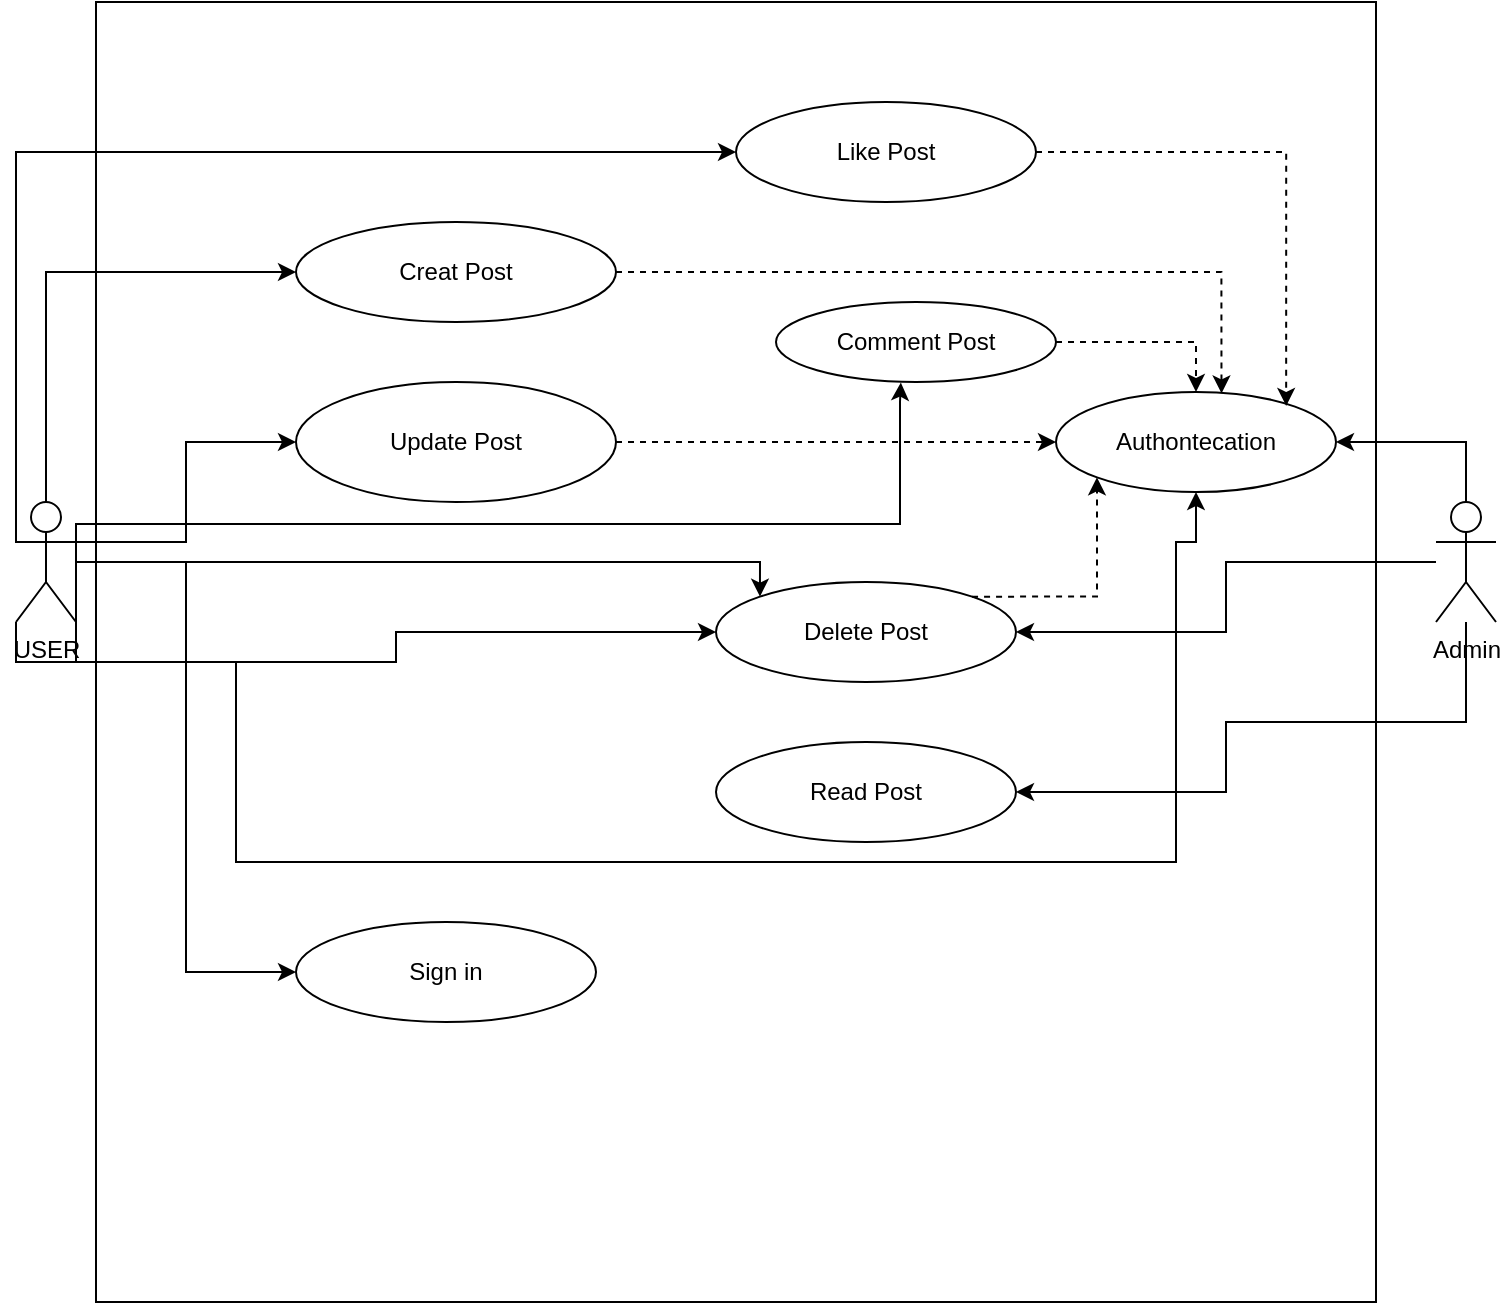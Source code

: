 <mxfile version="13.9.9" type="device"><diagram id="NhPDGzqXhDY2OhDhAtCG" name="Page-1"><mxGraphModel dx="1810" dy="1343" grid="1" gridSize="10" guides="1" tooltips="1" connect="1" arrows="1" fold="1" page="1" pageScale="1" pageWidth="827" pageHeight="1169" math="0" shadow="0"><root><mxCell id="0"/><mxCell id="1" parent="0"/><mxCell id="f_zlKBDLU89sjRnFLwy7-15" style="edgeStyle=orthogonalEdgeStyle;rounded=0;orthogonalLoop=1;jettySize=auto;html=1;exitX=0.5;exitY=0;exitDx=0;exitDy=0;exitPerimeter=0;entryX=0;entryY=0.5;entryDx=0;entryDy=0;" edge="1" parent="1" source="f_zlKBDLU89sjRnFLwy7-1" target="f_zlKBDLU89sjRnFLwy7-4"><mxGeometry relative="1" as="geometry"/></mxCell><mxCell id="f_zlKBDLU89sjRnFLwy7-16" style="edgeStyle=orthogonalEdgeStyle;rounded=0;orthogonalLoop=1;jettySize=auto;html=1;exitX=1;exitY=0.333;exitDx=0;exitDy=0;exitPerimeter=0;" edge="1" parent="1" source="f_zlKBDLU89sjRnFLwy7-1" target="f_zlKBDLU89sjRnFLwy7-5"><mxGeometry relative="1" as="geometry"/></mxCell><mxCell id="f_zlKBDLU89sjRnFLwy7-17" style="edgeStyle=orthogonalEdgeStyle;rounded=0;orthogonalLoop=1;jettySize=auto;html=1;exitX=1;exitY=1;exitDx=0;exitDy=0;exitPerimeter=0;" edge="1" parent="1" source="f_zlKBDLU89sjRnFLwy7-1" target="f_zlKBDLU89sjRnFLwy7-6"><mxGeometry relative="1" as="geometry"/></mxCell><mxCell id="f_zlKBDLU89sjRnFLwy7-18" style="edgeStyle=orthogonalEdgeStyle;rounded=0;orthogonalLoop=1;jettySize=auto;html=1;exitX=0;exitY=1;exitDx=0;exitDy=0;exitPerimeter=0;entryX=0.5;entryY=1;entryDx=0;entryDy=0;" edge="1" parent="1" source="f_zlKBDLU89sjRnFLwy7-1" target="f_zlKBDLU89sjRnFLwy7-7"><mxGeometry relative="1" as="geometry"><Array as="points"><mxPoint x="40" y="330"/><mxPoint x="150" y="330"/><mxPoint x="150" y="430"/><mxPoint x="620" y="430"/><mxPoint x="620" y="270"/><mxPoint x="630" y="270"/></Array></mxGeometry></mxCell><mxCell id="f_zlKBDLU89sjRnFLwy7-19" style="edgeStyle=orthogonalEdgeStyle;rounded=0;orthogonalLoop=1;jettySize=auto;html=1;entryX=0;entryY=0.5;entryDx=0;entryDy=0;" edge="1" parent="1" source="f_zlKBDLU89sjRnFLwy7-1" target="f_zlKBDLU89sjRnFLwy7-8"><mxGeometry relative="1" as="geometry"/></mxCell><mxCell id="f_zlKBDLU89sjRnFLwy7-21" style="edgeStyle=orthogonalEdgeStyle;rounded=0;orthogonalLoop=1;jettySize=auto;html=1;exitX=1;exitY=0.333;exitDx=0;exitDy=0;exitPerimeter=0;entryX=0;entryY=0.5;entryDx=0;entryDy=0;" edge="1" parent="1" source="f_zlKBDLU89sjRnFLwy7-1" target="f_zlKBDLU89sjRnFLwy7-20"><mxGeometry relative="1" as="geometry"><Array as="points"><mxPoint x="40" y="270"/><mxPoint x="40" y="75"/></Array></mxGeometry></mxCell><mxCell id="f_zlKBDLU89sjRnFLwy7-23" style="edgeStyle=orthogonalEdgeStyle;rounded=0;orthogonalLoop=1;jettySize=auto;html=1;exitX=1;exitY=1;exitDx=0;exitDy=0;exitPerimeter=0;entryX=0.446;entryY=1.007;entryDx=0;entryDy=0;entryPerimeter=0;" edge="1" parent="1" source="f_zlKBDLU89sjRnFLwy7-1" target="f_zlKBDLU89sjRnFLwy7-22"><mxGeometry relative="1" as="geometry"><Array as="points"><mxPoint x="70" y="261"/><mxPoint x="482" y="261"/><mxPoint x="482" y="200"/><mxPoint x="482" y="200"/></Array></mxGeometry></mxCell><mxCell id="f_zlKBDLU89sjRnFLwy7-25" style="edgeStyle=orthogonalEdgeStyle;rounded=0;orthogonalLoop=1;jettySize=auto;html=1;entryX=0;entryY=0;entryDx=0;entryDy=0;" edge="1" parent="1" source="f_zlKBDLU89sjRnFLwy7-1" target="f_zlKBDLU89sjRnFLwy7-6"><mxGeometry relative="1" as="geometry"><Array as="points"><mxPoint x="412" y="280"/></Array></mxGeometry></mxCell><mxCell id="f_zlKBDLU89sjRnFLwy7-1" value="USER" style="shape=umlActor;verticalLabelPosition=bottom;verticalAlign=top;html=1;" vertex="1" parent="1"><mxGeometry x="40" y="250" width="30" height="60" as="geometry"/></mxCell><mxCell id="f_zlKBDLU89sjRnFLwy7-26" style="edgeStyle=orthogonalEdgeStyle;rounded=0;orthogonalLoop=1;jettySize=auto;html=1;entryX=1;entryY=0.5;entryDx=0;entryDy=0;" edge="1" parent="1" source="f_zlKBDLU89sjRnFLwy7-2" target="f_zlKBDLU89sjRnFLwy7-6"><mxGeometry relative="1" as="geometry"/></mxCell><mxCell id="f_zlKBDLU89sjRnFLwy7-28" style="edgeStyle=orthogonalEdgeStyle;rounded=0;orthogonalLoop=1;jettySize=auto;html=1;entryX=1;entryY=0.5;entryDx=0;entryDy=0;" edge="1" parent="1" source="f_zlKBDLU89sjRnFLwy7-2" target="f_zlKBDLU89sjRnFLwy7-24"><mxGeometry relative="1" as="geometry"><Array as="points"><mxPoint x="765" y="360"/><mxPoint x="645" y="360"/><mxPoint x="645" y="395"/></Array></mxGeometry></mxCell><mxCell id="f_zlKBDLU89sjRnFLwy7-30" style="edgeStyle=orthogonalEdgeStyle;rounded=0;orthogonalLoop=1;jettySize=auto;html=1;entryX=1;entryY=0.5;entryDx=0;entryDy=0;" edge="1" parent="1" source="f_zlKBDLU89sjRnFLwy7-2" target="f_zlKBDLU89sjRnFLwy7-7"><mxGeometry relative="1" as="geometry"><Array as="points"><mxPoint x="765" y="220"/></Array></mxGeometry></mxCell><mxCell id="f_zlKBDLU89sjRnFLwy7-2" value="Admin" style="shape=umlActor;verticalLabelPosition=bottom;verticalAlign=top;html=1;" vertex="1" parent="1"><mxGeometry x="750" y="250" width="30" height="60" as="geometry"/></mxCell><mxCell id="f_zlKBDLU89sjRnFLwy7-3" value="" style="rounded=0;whiteSpace=wrap;html=1;fillColor=none;" vertex="1" parent="1"><mxGeometry x="80" width="640" height="650" as="geometry"/></mxCell><mxCell id="f_zlKBDLU89sjRnFLwy7-34" style="edgeStyle=orthogonalEdgeStyle;rounded=0;orthogonalLoop=1;jettySize=auto;html=1;exitX=1;exitY=0.5;exitDx=0;exitDy=0;entryX=0.591;entryY=0.014;entryDx=0;entryDy=0;dashed=1;endArrow=classic;endFill=1;entryPerimeter=0;" edge="1" parent="1" source="f_zlKBDLU89sjRnFLwy7-4" target="f_zlKBDLU89sjRnFLwy7-7"><mxGeometry relative="1" as="geometry"><Array as="points"><mxPoint x="643" y="135"/></Array></mxGeometry></mxCell><mxCell id="f_zlKBDLU89sjRnFLwy7-4" value="Creat Post" style="ellipse;whiteSpace=wrap;html=1;fillColor=none;" vertex="1" parent="1"><mxGeometry x="180" y="110" width="160" height="50" as="geometry"/></mxCell><mxCell id="f_zlKBDLU89sjRnFLwy7-33" style="edgeStyle=orthogonalEdgeStyle;rounded=0;orthogonalLoop=1;jettySize=auto;html=1;exitX=1;exitY=0.5;exitDx=0;exitDy=0;dashed=1;endArrow=classic;endFill=1;" edge="1" parent="1" source="f_zlKBDLU89sjRnFLwy7-5" target="f_zlKBDLU89sjRnFLwy7-7"><mxGeometry relative="1" as="geometry"/></mxCell><mxCell id="f_zlKBDLU89sjRnFLwy7-5" value="Update Post" style="ellipse;whiteSpace=wrap;html=1;fillColor=none;" vertex="1" parent="1"><mxGeometry x="180" y="190" width="160" height="60" as="geometry"/></mxCell><mxCell id="f_zlKBDLU89sjRnFLwy7-32" style="edgeStyle=orthogonalEdgeStyle;rounded=0;orthogonalLoop=1;jettySize=auto;html=1;exitX=1;exitY=0;exitDx=0;exitDy=0;entryX=0;entryY=1;entryDx=0;entryDy=0;dashed=1;endArrow=classic;endFill=1;" edge="1" parent="1" source="f_zlKBDLU89sjRnFLwy7-6" target="f_zlKBDLU89sjRnFLwy7-7"><mxGeometry relative="1" as="geometry"/></mxCell><mxCell id="f_zlKBDLU89sjRnFLwy7-6" value="Delete Post" style="ellipse;whiteSpace=wrap;html=1;fillColor=none;" vertex="1" parent="1"><mxGeometry x="390" y="290" width="150" height="50" as="geometry"/></mxCell><mxCell id="f_zlKBDLU89sjRnFLwy7-7" value="Authontecation" style="ellipse;whiteSpace=wrap;html=1;fillColor=none;" vertex="1" parent="1"><mxGeometry x="560" y="195" width="140" height="50" as="geometry"/></mxCell><mxCell id="f_zlKBDLU89sjRnFLwy7-8" value="Sign in" style="ellipse;whiteSpace=wrap;html=1;fillColor=none;" vertex="1" parent="1"><mxGeometry x="180" y="460" width="150" height="50" as="geometry"/></mxCell><mxCell id="f_zlKBDLU89sjRnFLwy7-35" style="edgeStyle=orthogonalEdgeStyle;rounded=0;orthogonalLoop=1;jettySize=auto;html=1;exitX=1;exitY=0.5;exitDx=0;exitDy=0;entryX=0.822;entryY=0.139;entryDx=0;entryDy=0;entryPerimeter=0;dashed=1;endArrow=classic;endFill=1;" edge="1" parent="1" source="f_zlKBDLU89sjRnFLwy7-20" target="f_zlKBDLU89sjRnFLwy7-7"><mxGeometry relative="1" as="geometry"/></mxCell><mxCell id="f_zlKBDLU89sjRnFLwy7-20" value="Like Post" style="ellipse;whiteSpace=wrap;html=1;fillColor=none;" vertex="1" parent="1"><mxGeometry x="400" y="50" width="150" height="50" as="geometry"/></mxCell><mxCell id="f_zlKBDLU89sjRnFLwy7-31" style="edgeStyle=orthogonalEdgeStyle;rounded=0;orthogonalLoop=1;jettySize=auto;html=1;exitX=1;exitY=0.5;exitDx=0;exitDy=0;entryX=0.5;entryY=0;entryDx=0;entryDy=0;dashed=1;endArrow=classic;endFill=1;" edge="1" parent="1" source="f_zlKBDLU89sjRnFLwy7-22" target="f_zlKBDLU89sjRnFLwy7-7"><mxGeometry relative="1" as="geometry"/></mxCell><mxCell id="f_zlKBDLU89sjRnFLwy7-22" value="Comment Post" style="ellipse;whiteSpace=wrap;html=1;fillColor=none;" vertex="1" parent="1"><mxGeometry x="420" y="150" width="140" height="40" as="geometry"/></mxCell><mxCell id="f_zlKBDLU89sjRnFLwy7-24" value="Read Post" style="ellipse;whiteSpace=wrap;html=1;fillColor=none;" vertex="1" parent="1"><mxGeometry x="390" y="370" width="150" height="50" as="geometry"/></mxCell></root></mxGraphModel></diagram></mxfile>